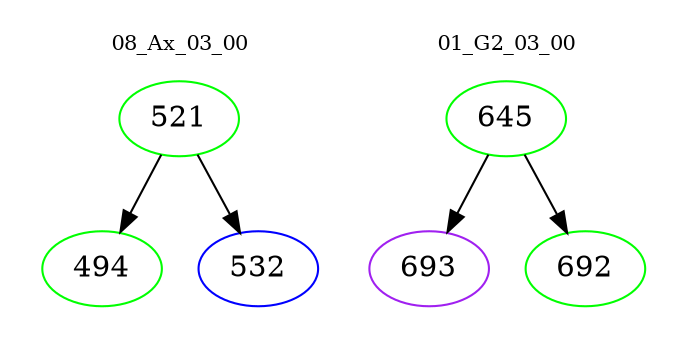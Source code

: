 digraph{
subgraph cluster_0 {
color = white
label = "08_Ax_03_00";
fontsize=10;
T0_521 [label="521", color="green"]
T0_521 -> T0_494 [color="black"]
T0_494 [label="494", color="green"]
T0_521 -> T0_532 [color="black"]
T0_532 [label="532", color="blue"]
}
subgraph cluster_1 {
color = white
label = "01_G2_03_00";
fontsize=10;
T1_645 [label="645", color="green"]
T1_645 -> T1_693 [color="black"]
T1_693 [label="693", color="purple"]
T1_645 -> T1_692 [color="black"]
T1_692 [label="692", color="green"]
}
}
